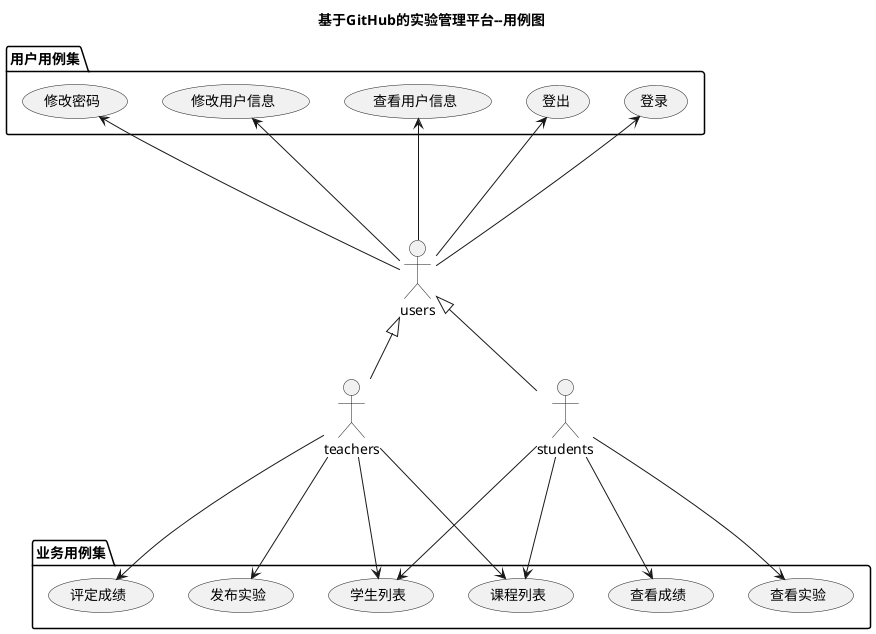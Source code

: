 @startuml
title 基于GitHub的实验管理平台--用例图
actor teachers
actor students
actor users
users <|-- teachers
users <|-- students

package 用户用例集 {
users --up-> (登录)
users --up-> (登出)
users --up-> (查看用户信息)
users --up-> (修改用户信息)
users --up-> (修改密码)
}
package 业务用例集 {
teachers ---> (评定成绩)
teachers ---> (发布实验)
teachers ---> (学生列表)
teachers ---> (课程列表)
students ---> (学生列表)
students ---> (查看成绩)
students ---> (课程列表)
students ---> (查看实验)
}

@enduml
